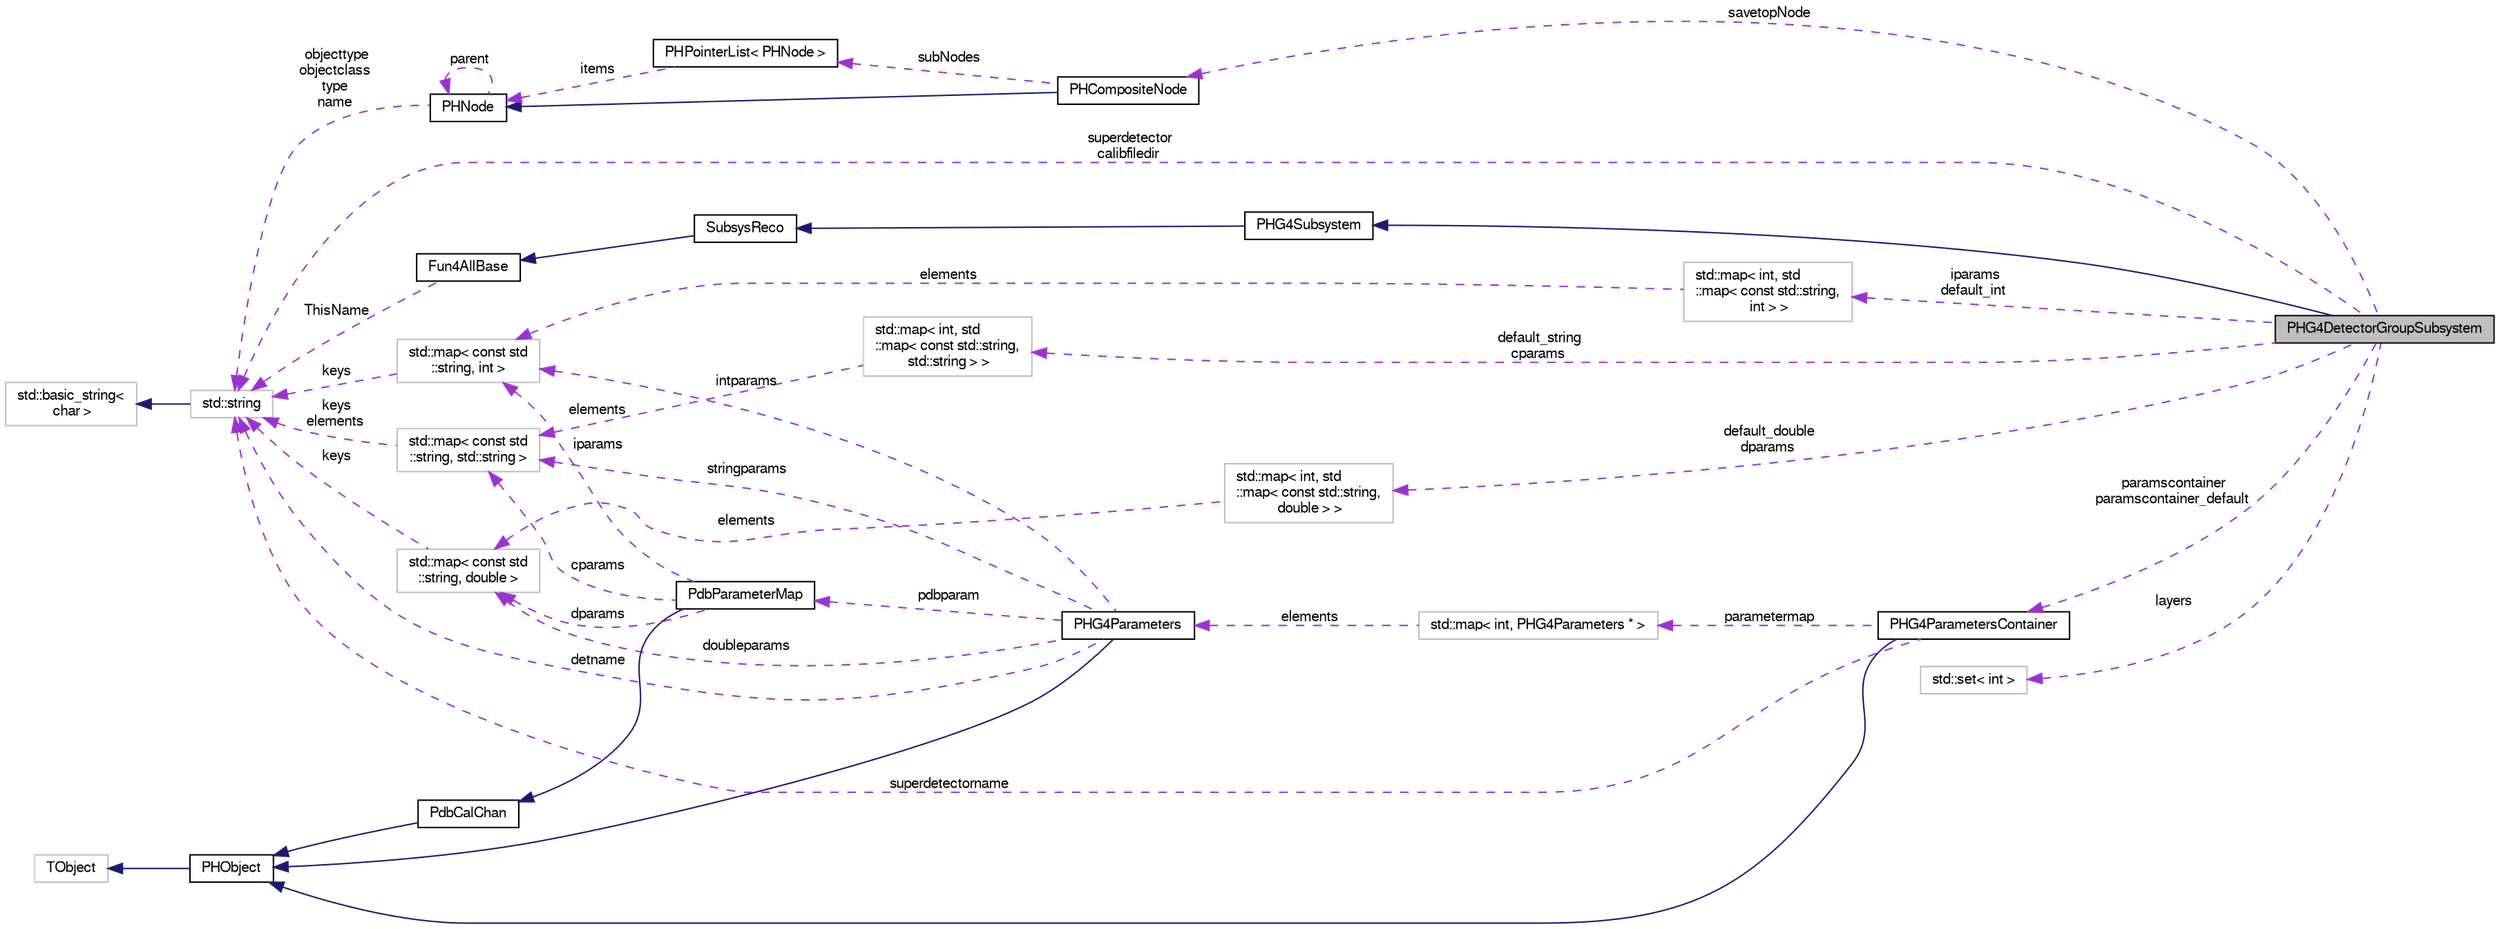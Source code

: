 digraph "PHG4DetectorGroupSubsystem"
{
  bgcolor="transparent";
  edge [fontname="FreeSans",fontsize="10",labelfontname="FreeSans",labelfontsize="10"];
  node [fontname="FreeSans",fontsize="10",shape=record];
  rankdir="LR";
  Node1 [label="PHG4DetectorGroupSubsystem",height=0.2,width=0.4,color="black", fillcolor="grey75", style="filled" fontcolor="black"];
  Node2 -> Node1 [dir="back",color="midnightblue",fontsize="10",style="solid",fontname="FreeSans"];
  Node2 [label="PHG4Subsystem",height=0.2,width=0.4,color="black",URL="$db/df7/classPHG4Subsystem.html"];
  Node3 -> Node2 [dir="back",color="midnightblue",fontsize="10",style="solid",fontname="FreeSans"];
  Node3 [label="SubsysReco",height=0.2,width=0.4,color="black",URL="$d0/d32/classSubsysReco.html"];
  Node4 -> Node3 [dir="back",color="midnightblue",fontsize="10",style="solid",fontname="FreeSans"];
  Node4 [label="Fun4AllBase",height=0.2,width=0.4,color="black",URL="$d5/dec/classFun4AllBase.html"];
  Node5 -> Node4 [dir="back",color="darkorchid3",fontsize="10",style="dashed",label=" ThisName" ,fontname="FreeSans"];
  Node5 [label="std::string",height=0.2,width=0.4,color="grey75",tooltip="STL class. "];
  Node6 -> Node5 [dir="back",color="midnightblue",fontsize="10",style="solid",fontname="FreeSans"];
  Node6 [label="std::basic_string\<\l char \>",height=0.2,width=0.4,color="grey75",tooltip="STL class. "];
  Node7 -> Node1 [dir="back",color="darkorchid3",fontsize="10",style="dashed",label=" default_string\ncparams" ,fontname="FreeSans"];
  Node7 [label="std::map\< int, std\l::map\< const std::string,\l std::string \> \>",height=0.2,width=0.4,color="grey75"];
  Node8 -> Node7 [dir="back",color="darkorchid3",fontsize="10",style="dashed",label=" elements" ,fontname="FreeSans"];
  Node8 [label="std::map\< const std\l::string, std::string \>",height=0.2,width=0.4,color="grey75"];
  Node5 -> Node8 [dir="back",color="darkorchid3",fontsize="10",style="dashed",label=" keys\nelements" ,fontname="FreeSans"];
  Node9 -> Node1 [dir="back",color="darkorchid3",fontsize="10",style="dashed",label=" paramscontainer\nparamscontainer_default" ,fontname="FreeSans"];
  Node9 [label="PHG4ParametersContainer",height=0.2,width=0.4,color="black",URL="$d5/d5f/classPHG4ParametersContainer.html"];
  Node10 -> Node9 [dir="back",color="midnightblue",fontsize="10",style="solid",fontname="FreeSans"];
  Node10 [label="PHObject",height=0.2,width=0.4,color="black",URL="$d9/d24/classPHObject.html"];
  Node11 -> Node10 [dir="back",color="midnightblue",fontsize="10",style="solid",fontname="FreeSans"];
  Node11 [label="TObject",height=0.2,width=0.4,color="grey75"];
  Node12 -> Node9 [dir="back",color="darkorchid3",fontsize="10",style="dashed",label=" parametermap" ,fontname="FreeSans"];
  Node12 [label="std::map\< int, PHG4Parameters * \>",height=0.2,width=0.4,color="grey75"];
  Node13 -> Node12 [dir="back",color="darkorchid3",fontsize="10",style="dashed",label=" elements" ,fontname="FreeSans"];
  Node13 [label="PHG4Parameters",height=0.2,width=0.4,color="black",URL="$da/d29/classPHG4Parameters.html"];
  Node10 -> Node13 [dir="back",color="midnightblue",fontsize="10",style="solid",fontname="FreeSans"];
  Node14 -> Node13 [dir="back",color="darkorchid3",fontsize="10",style="dashed",label=" doubleparams" ,fontname="FreeSans"];
  Node14 [label="std::map\< const std\l::string, double \>",height=0.2,width=0.4,color="grey75"];
  Node5 -> Node14 [dir="back",color="darkorchid3",fontsize="10",style="dashed",label=" keys" ,fontname="FreeSans"];
  Node15 -> Node13 [dir="back",color="darkorchid3",fontsize="10",style="dashed",label=" intparams" ,fontname="FreeSans"];
  Node15 [label="std::map\< const std\l::string, int \>",height=0.2,width=0.4,color="grey75"];
  Node5 -> Node15 [dir="back",color="darkorchid3",fontsize="10",style="dashed",label=" keys" ,fontname="FreeSans"];
  Node16 -> Node13 [dir="back",color="darkorchid3",fontsize="10",style="dashed",label=" pdbparam" ,fontname="FreeSans"];
  Node16 [label="PdbParameterMap",height=0.2,width=0.4,color="black",URL="$d8/d21/classPdbParameterMap.html"];
  Node17 -> Node16 [dir="back",color="midnightblue",fontsize="10",style="solid",fontname="FreeSans"];
  Node17 [label="PdbCalChan",height=0.2,width=0.4,color="black",URL="$d6/d4b/classPdbCalChan.html"];
  Node10 -> Node17 [dir="back",color="midnightblue",fontsize="10",style="solid",fontname="FreeSans"];
  Node14 -> Node16 [dir="back",color="darkorchid3",fontsize="10",style="dashed",label=" dparams" ,fontname="FreeSans"];
  Node15 -> Node16 [dir="back",color="darkorchid3",fontsize="10",style="dashed",label=" iparams" ,fontname="FreeSans"];
  Node8 -> Node16 [dir="back",color="darkorchid3",fontsize="10",style="dashed",label=" cparams" ,fontname="FreeSans"];
  Node8 -> Node13 [dir="back",color="darkorchid3",fontsize="10",style="dashed",label=" stringparams" ,fontname="FreeSans"];
  Node5 -> Node13 [dir="back",color="darkorchid3",fontsize="10",style="dashed",label=" detname" ,fontname="FreeSans"];
  Node5 -> Node9 [dir="back",color="darkorchid3",fontsize="10",style="dashed",label=" superdetectorname" ,fontname="FreeSans"];
  Node18 -> Node1 [dir="back",color="darkorchid3",fontsize="10",style="dashed",label=" iparams\ndefault_int" ,fontname="FreeSans"];
  Node18 [label="std::map\< int, std\l::map\< const std::string,\l int \> \>",height=0.2,width=0.4,color="grey75"];
  Node15 -> Node18 [dir="back",color="darkorchid3",fontsize="10",style="dashed",label=" elements" ,fontname="FreeSans"];
  Node19 -> Node1 [dir="back",color="darkorchid3",fontsize="10",style="dashed",label=" layers" ,fontname="FreeSans"];
  Node19 [label="std::set\< int \>",height=0.2,width=0.4,color="grey75"];
  Node20 -> Node1 [dir="back",color="darkorchid3",fontsize="10",style="dashed",label=" default_double\ndparams" ,fontname="FreeSans"];
  Node20 [label="std::map\< int, std\l::map\< const std::string,\l double \> \>",height=0.2,width=0.4,color="grey75"];
  Node14 -> Node20 [dir="back",color="darkorchid3",fontsize="10",style="dashed",label=" elements" ,fontname="FreeSans"];
  Node5 -> Node1 [dir="back",color="darkorchid3",fontsize="10",style="dashed",label=" superdetector\ncalibfiledir" ,fontname="FreeSans"];
  Node21 -> Node1 [dir="back",color="darkorchid3",fontsize="10",style="dashed",label=" savetopNode" ,fontname="FreeSans"];
  Node21 [label="PHCompositeNode",height=0.2,width=0.4,color="black",URL="$d5/dca/classPHCompositeNode.html"];
  Node22 -> Node21 [dir="back",color="midnightblue",fontsize="10",style="solid",fontname="FreeSans"];
  Node22 [label="PHNode",height=0.2,width=0.4,color="black",URL="$dc/d82/classPHNode.html"];
  Node22 -> Node22 [dir="back",color="darkorchid3",fontsize="10",style="dashed",label=" parent" ,fontname="FreeSans"];
  Node5 -> Node22 [dir="back",color="darkorchid3",fontsize="10",style="dashed",label=" objecttype\nobjectclass\ntype\nname" ,fontname="FreeSans"];
  Node23 -> Node21 [dir="back",color="darkorchid3",fontsize="10",style="dashed",label=" subNodes" ,fontname="FreeSans"];
  Node23 [label="PHPointerList\< PHNode \>",height=0.2,width=0.4,color="black",URL="$d6/d86/classPHPointerList.html"];
  Node22 -> Node23 [dir="back",color="darkorchid3",fontsize="10",style="dashed",label=" items" ,fontname="FreeSans"];
}
